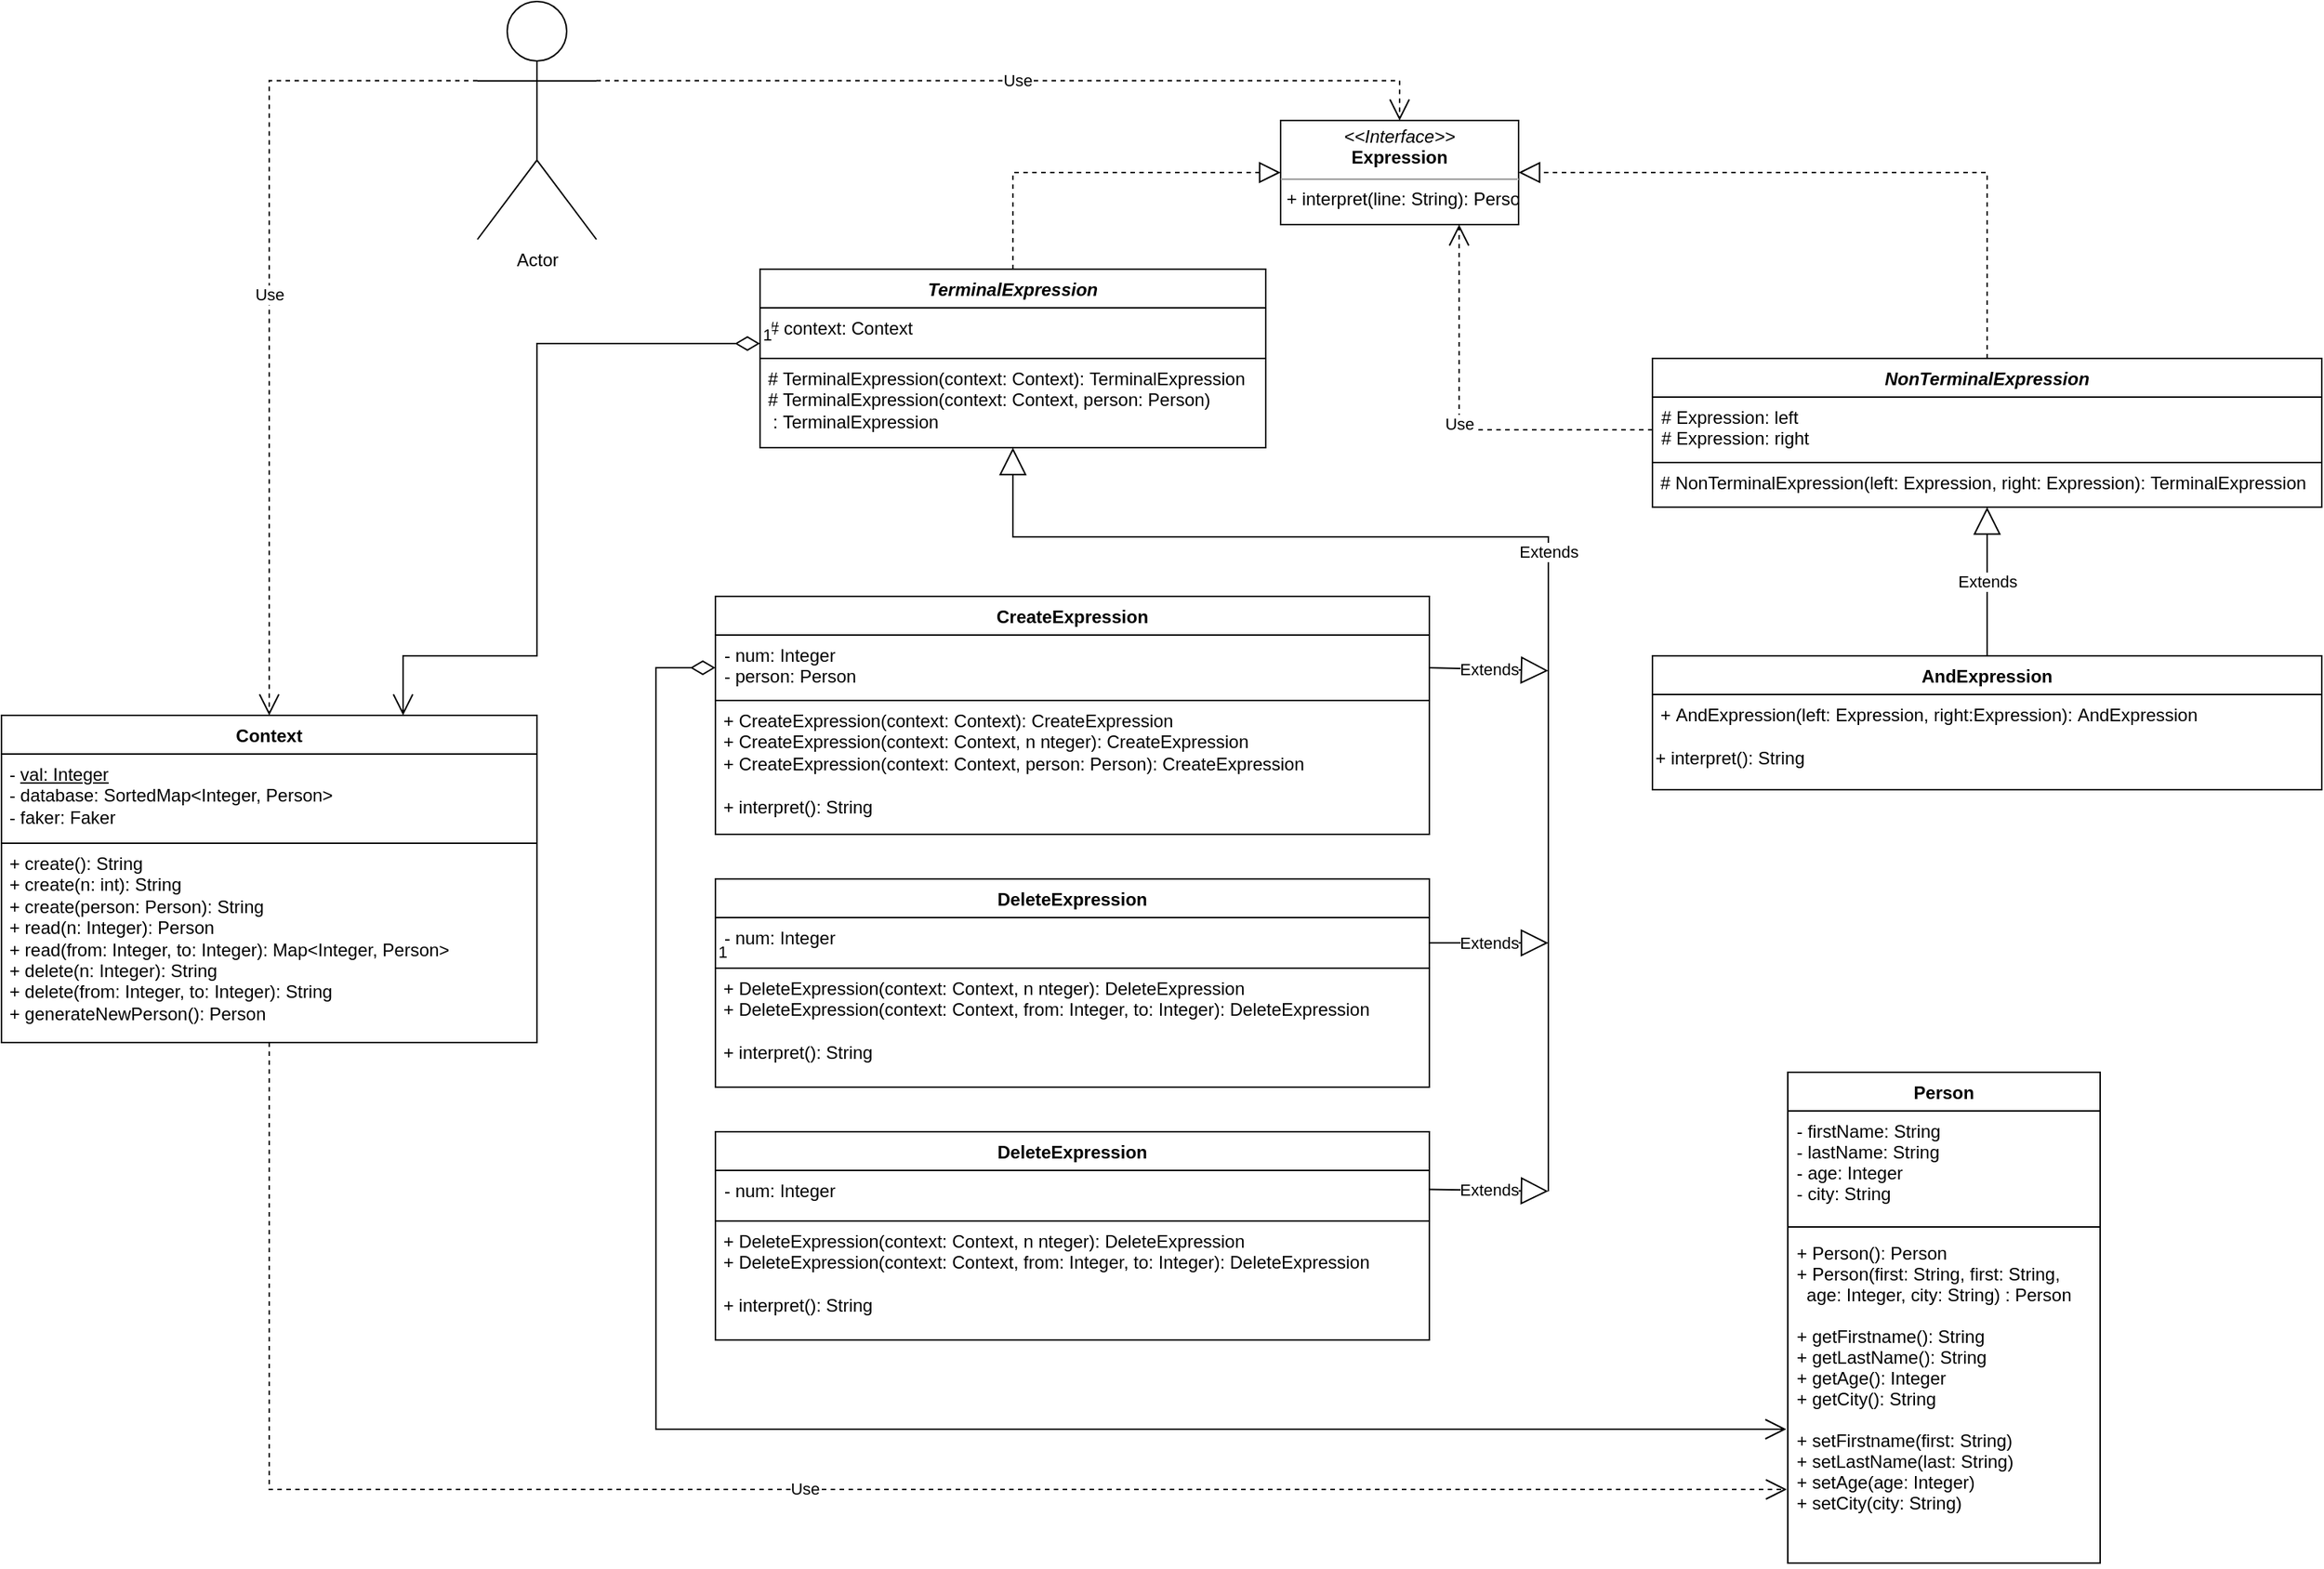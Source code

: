 <mxfile version="20.5.3" type="embed"><diagram id="23iRSUPoRavnBvh4doch" name="Page-1"><mxGraphModel dx="1490" dy="1167" grid="1" gridSize="10" guides="1" tooltips="1" connect="1" arrows="1" fold="1" page="1" pageScale="1" pageWidth="827" pageHeight="1169" math="0" shadow="0"><root><mxCell id="0"/><mxCell id="1" parent="0"/><mxCell id="33" value="Extends" style="endArrow=block;endSize=16;endFill=0;html=1;rounded=0;exitX=0.999;exitY=0.376;exitDx=0;exitDy=0;exitPerimeter=0;" parent="1" source="26" edge="1"><mxGeometry width="160" relative="1" as="geometry"><mxPoint x="840" y="750" as="sourcePoint"/><mxPoint x="1080" y="840" as="targetPoint"/></mxGeometry></mxCell><mxCell id="2" value="Actor" style="shape=umlActor;verticalLabelPosition=bottom;verticalAlign=top;html=1;outlineConnect=0;" parent="1" vertex="1"><mxGeometry x="360" y="40" width="80" height="160" as="geometry"/></mxCell><mxCell id="3" value="&lt;p style=&quot;margin:0px;margin-top:4px;text-align:center;&quot;&gt;&lt;i&gt;&amp;lt;&amp;lt;Interface&amp;gt;&amp;gt;&lt;/i&gt;&lt;br&gt;&lt;b&gt;Expression&lt;/b&gt;&lt;/p&gt;&lt;hr size=&quot;1&quot;&gt;&lt;p style=&quot;margin:0px;margin-left:4px;&quot;&gt;+ interpret(line: String): Person&lt;br&gt;&lt;/p&gt;" style="verticalAlign=top;align=left;overflow=fill;fontSize=12;fontFamily=Helvetica;html=1;" parent="1" vertex="1"><mxGeometry x="900" y="120" width="160" height="70" as="geometry"/></mxCell><mxCell id="5" value="TerminalExpression" style="swimlane;fontStyle=3;align=center;verticalAlign=middle;childLayout=stackLayout;horizontal=1;startSize=26;horizontalStack=0;resizeParent=1;resizeParentMax=0;resizeLast=0;collapsible=1;marginBottom=0;" parent="1" vertex="1"><mxGeometry x="550" y="220" width="340" height="120" as="geometry"/></mxCell><mxCell id="6" value="# context: Context&#10;" style="text;strokeColor=none;fillColor=none;align=left;verticalAlign=top;spacingLeft=4;spacingRight=4;overflow=hidden;rotatable=0;points=[[0,0.5],[1,0.5]];portConstraint=eastwest;" parent="5" vertex="1"><mxGeometry y="26" width="340" height="34" as="geometry"/></mxCell><mxCell id="9" value="&amp;nbsp;#&amp;nbsp;&lt;span style=&quot;text-align: center;&quot;&gt;TerminalExpression(context: Context):&amp;nbsp;&lt;/span&gt;&lt;span style=&quot;text-align: center;&quot;&gt;TerminalExpression&lt;br&gt;&lt;/span&gt;&amp;nbsp;#&amp;nbsp;&lt;span style=&quot;text-align: center;&quot;&gt;TerminalExpression(context: Context, person: Person)&lt;br&gt;&amp;nbsp; :&amp;nbsp;&lt;/span&gt;&lt;span style=&quot;text-align: center;&quot;&gt;TerminalExpression&lt;/span&gt;&lt;span style=&quot;text-align: center;&quot;&gt;&lt;br&gt;&lt;/span&gt;" style="rounded=0;whiteSpace=wrap;html=1;align=left;verticalAlign=top;" parent="5" vertex="1"><mxGeometry y="60" width="340" height="60" as="geometry"/></mxCell><mxCell id="10" value="NonTerminalExpression" style="swimlane;fontStyle=3;align=center;verticalAlign=middle;childLayout=stackLayout;horizontal=1;startSize=26;horizontalStack=0;resizeParent=1;resizeParentMax=0;resizeLast=0;collapsible=1;marginBottom=0;" parent="1" vertex="1"><mxGeometry x="1150" y="280" width="450" height="100" as="geometry"/></mxCell><mxCell id="11" value="# Expression: left&#10;# Expression: right" style="text;strokeColor=none;fillColor=none;align=left;verticalAlign=top;spacingLeft=4;spacingRight=4;overflow=hidden;rotatable=0;points=[[0,0.5],[1,0.5]];portConstraint=eastwest;" parent="10" vertex="1"><mxGeometry y="26" width="450" height="44" as="geometry"/></mxCell><mxCell id="12" value="&amp;nbsp;# Non&lt;span style=&quot;text-align: center;&quot;&gt;TerminalExpression(left: Expression,&lt;span style=&quot;white-space: pre;&quot;&gt; &lt;/span&gt;right: Expression):&amp;nbsp;&lt;/span&gt;&lt;span style=&quot;text-align: center;&quot;&gt;TerminalExpression&lt;br&gt;&lt;br&gt;&amp;nbsp;&lt;br&gt;&lt;/span&gt;" style="rounded=0;whiteSpace=wrap;html=1;align=left;verticalAlign=top;" parent="10" vertex="1"><mxGeometry y="70" width="450" height="30" as="geometry"/></mxCell><mxCell id="13" value="Context" style="swimlane;fontStyle=1;align=center;verticalAlign=top;childLayout=stackLayout;horizontal=1;startSize=26;horizontalStack=0;resizeParent=1;resizeParentMax=0;resizeLast=0;collapsible=1;marginBottom=0;" parent="1" vertex="1"><mxGeometry x="40" y="520" width="360" height="220" as="geometry"/></mxCell><mxCell id="37" value="&amp;nbsp;- &lt;u&gt;val: Integer&lt;/u&gt;&lt;br&gt;&amp;nbsp;- database: SortedMap&amp;lt;Integer, Person&amp;gt;&lt;br&gt;&amp;nbsp;- faker: Faker" style="rounded=0;whiteSpace=wrap;html=1;align=left;verticalAlign=top;" parent="13" vertex="1"><mxGeometry y="26" width="360" height="60" as="geometry"/></mxCell><mxCell id="36" value="&amp;nbsp;+ create(): String&lt;br&gt;&amp;nbsp;+ create(n: int): String&lt;br&gt;&amp;nbsp;+ create(person: Person): String&lt;br&gt;&amp;nbsp;+ read(n: Integer): Person&lt;br&gt;&amp;nbsp;+ read(from: Integer, to: Integer): Map&amp;lt;Integer, Person&amp;gt;&lt;br&gt;&amp;nbsp;+ delete(n: Integer): String&lt;br&gt;&amp;nbsp;+ delete(from: Integer, to: Integer): String&lt;br&gt;&amp;nbsp;+ generateNewPerson(): Person&lt;br&gt;" style="rounded=0;whiteSpace=wrap;html=1;align=left;verticalAlign=top;" parent="13" vertex="1"><mxGeometry y="86" width="360" height="134" as="geometry"/></mxCell><mxCell id="17" value="" style="endArrow=block;dashed=1;endFill=0;endSize=12;html=1;rounded=0;exitX=0.5;exitY=0;exitDx=0;exitDy=0;entryX=0;entryY=0.5;entryDx=0;entryDy=0;edgeStyle=orthogonalEdgeStyle;" parent="1" source="5" target="3" edge="1"><mxGeometry width="160" relative="1" as="geometry"><mxPoint x="600" y="510" as="sourcePoint"/><mxPoint x="760" y="510" as="targetPoint"/></mxGeometry></mxCell><mxCell id="18" value="" style="endArrow=block;dashed=1;endFill=0;endSize=12;html=1;rounded=0;exitX=0.5;exitY=0;exitDx=0;exitDy=0;entryX=1;entryY=0.5;entryDx=0;entryDy=0;edgeStyle=orthogonalEdgeStyle;" parent="1" source="10" target="3" edge="1"><mxGeometry width="160" relative="1" as="geometry"><mxPoint x="600" y="510" as="sourcePoint"/><mxPoint x="760" y="510" as="targetPoint"/></mxGeometry></mxCell><mxCell id="19" value="CreateExpression" style="swimlane;fontStyle=1;align=center;verticalAlign=middle;childLayout=stackLayout;horizontal=1;startSize=26;horizontalStack=0;resizeParent=1;resizeParentMax=0;resizeLast=0;collapsible=1;marginBottom=0;" parent="1" vertex="1"><mxGeometry x="520" y="440" width="480" height="160" as="geometry"/></mxCell><mxCell id="20" value="- num: Integer&#10;- person: Person" style="text;strokeColor=none;fillColor=none;align=left;verticalAlign=top;spacingLeft=4;spacingRight=4;overflow=hidden;rotatable=0;points=[[0,0.5],[1,0.5]];portConstraint=eastwest;" parent="19" vertex="1"><mxGeometry y="26" width="480" height="44" as="geometry"/></mxCell><mxCell id="21" value="&amp;nbsp;+&amp;nbsp;&lt;span style=&quot;text-align: center;&quot;&gt;CreateExpression(context: Context):&amp;nbsp;&lt;/span&gt;&lt;span style=&quot;text-align: center;&quot;&gt;CreateExpression&lt;br&gt;&lt;/span&gt;&amp;nbsp;+&amp;nbsp;&lt;span style=&quot;text-align: center;&quot;&gt;CreateExpression(context: Context, n nteger):&amp;nbsp;&lt;/span&gt;&lt;span style=&quot;text-align: center;&quot;&gt;CreateExpression&lt;/span&gt;&lt;span style=&quot;text-align: center;&quot;&gt;&lt;br&gt;&lt;/span&gt;&amp;nbsp;+&amp;nbsp;&lt;span style=&quot;text-align: center;&quot;&gt;CreateExpression(context: Context, person: Person):&amp;nbsp;&lt;/span&gt;&lt;span style=&quot;text-align: center;&quot;&gt;CreateExpression&lt;br&gt;&lt;/span&gt;&lt;span style=&quot;text-align: center;&quot;&gt;&lt;br&gt;&amp;nbsp;+ interpret(): String&lt;br&gt;&lt;/span&gt;" style="rounded=0;whiteSpace=wrap;html=1;align=left;verticalAlign=top;" parent="19" vertex="1"><mxGeometry y="70" width="480" height="90" as="geometry"/></mxCell><mxCell id="22" value="DeleteExpression" style="swimlane;fontStyle=1;align=center;verticalAlign=middle;childLayout=stackLayout;horizontal=1;startSize=26;horizontalStack=0;resizeParent=1;resizeParentMax=0;resizeLast=0;collapsible=1;marginBottom=0;" parent="1" vertex="1"><mxGeometry x="520" y="630" width="480" height="140" as="geometry"/></mxCell><mxCell id="23" value="- num: Integer" style="text;strokeColor=none;fillColor=none;align=left;verticalAlign=top;spacingLeft=4;spacingRight=4;overflow=hidden;rotatable=0;points=[[0,0.5],[1,0.5]];portConstraint=eastwest;" parent="22" vertex="1"><mxGeometry y="26" width="480" height="34" as="geometry"/></mxCell><mxCell id="24" value="&amp;nbsp;+&amp;nbsp;&lt;span style=&quot;text-align: center;&quot;&gt;DeleteExpression&lt;/span&gt;&lt;span style=&quot;text-align: center;&quot;&gt;(context: Context, n nteger):&amp;nbsp;&lt;/span&gt;&lt;span style=&quot;text-align: center;&quot;&gt;DeleteExpression&lt;/span&gt;&lt;span style=&quot;text-align: center;&quot;&gt;&lt;br&gt;&lt;/span&gt;&amp;nbsp;+&amp;nbsp;&lt;span style=&quot;text-align: center;&quot;&gt;DeleteExpression&lt;/span&gt;&lt;span style=&quot;text-align: center;&quot;&gt;(context: Context,&amp;nbsp;from: Integer, to: Integer):&amp;nbsp;&lt;/span&gt;&lt;span style=&quot;text-align: center;&quot;&gt;DeleteExpression&lt;/span&gt;&lt;span style=&quot;text-align: center;&quot;&gt;&lt;br&gt;&lt;/span&gt;&lt;span style=&quot;text-align: center;&quot;&gt;&lt;br&gt;&amp;nbsp;+ interpret(): String&lt;br&gt;&lt;/span&gt;" style="rounded=0;whiteSpace=wrap;html=1;align=left;verticalAlign=top;" parent="22" vertex="1"><mxGeometry y="60" width="480" height="80" as="geometry"/></mxCell><mxCell id="25" value="DeleteExpression" style="swimlane;fontStyle=1;align=center;verticalAlign=middle;childLayout=stackLayout;horizontal=1;startSize=26;horizontalStack=0;resizeParent=1;resizeParentMax=0;resizeLast=0;collapsible=1;marginBottom=0;" parent="1" vertex="1"><mxGeometry x="520" y="800" width="480" height="140" as="geometry"/></mxCell><mxCell id="26" value="- num: Integer" style="text;strokeColor=none;fillColor=none;align=left;verticalAlign=top;spacingLeft=4;spacingRight=4;overflow=hidden;rotatable=0;points=[[0,0.5],[1,0.5]];portConstraint=eastwest;" parent="25" vertex="1"><mxGeometry y="26" width="480" height="34" as="geometry"/></mxCell><mxCell id="27" value="&amp;nbsp;+&amp;nbsp;&lt;span style=&quot;text-align: center;&quot;&gt;DeleteExpression&lt;/span&gt;&lt;span style=&quot;text-align: center;&quot;&gt;(context: Context, n nteger):&amp;nbsp;&lt;/span&gt;&lt;span style=&quot;text-align: center;&quot;&gt;DeleteExpression&lt;/span&gt;&lt;span style=&quot;text-align: center;&quot;&gt;&lt;br&gt;&lt;/span&gt;&amp;nbsp;+&amp;nbsp;&lt;span style=&quot;text-align: center;&quot;&gt;DeleteExpression&lt;/span&gt;&lt;span style=&quot;text-align: center;&quot;&gt;(context: Context,&amp;nbsp;from: Integer, to: Integer):&amp;nbsp;&lt;/span&gt;&lt;span style=&quot;text-align: center;&quot;&gt;DeleteExpression&lt;/span&gt;&lt;span style=&quot;text-align: center;&quot;&gt;&lt;br&gt;&lt;/span&gt;&lt;span style=&quot;text-align: center;&quot;&gt;&lt;br&gt;&amp;nbsp;+ interpret(): String&lt;br&gt;&lt;/span&gt;" style="rounded=0;whiteSpace=wrap;html=1;align=left;verticalAlign=top;" parent="25" vertex="1"><mxGeometry y="60" width="480" height="80" as="geometry"/></mxCell><mxCell id="28" value="AndExpression" style="swimlane;fontStyle=1;align=center;verticalAlign=middle;childLayout=stackLayout;horizontal=1;startSize=26;horizontalStack=0;resizeParent=1;resizeParentMax=0;resizeLast=0;collapsible=1;marginBottom=0;" parent="1" vertex="1"><mxGeometry x="1150" y="480" width="450" height="90" as="geometry"/></mxCell><mxCell id="30" value="&amp;nbsp;+&amp;nbsp;&lt;span style=&quot;text-align: center;&quot;&gt;AndExpression(left: Expression, right:Expression):&amp;nbsp;&lt;/span&gt;&lt;span style=&quot;text-align: center;&quot;&gt;AndExpression&lt;br&gt;&lt;br&gt;&lt;/span&gt;&lt;span style=&quot;text-align: center;&quot;&gt;+ interpret(): String&lt;/span&gt;&lt;span style=&quot;text-align: center;&quot;&gt;&lt;br&gt;&lt;/span&gt;" style="rounded=0;whiteSpace=wrap;html=1;align=left;verticalAlign=top;" parent="28" vertex="1"><mxGeometry y="26" width="450" height="64" as="geometry"/></mxCell><mxCell id="31" value="Extends" style="endArrow=block;endSize=16;endFill=0;html=1;rounded=0;exitX=0.5;exitY=0;exitDx=0;exitDy=0;entryX=0.5;entryY=1;entryDx=0;entryDy=0;" parent="1" source="28" target="12" edge="1"><mxGeometry width="160" relative="1" as="geometry"><mxPoint x="1260" y="320" as="sourcePoint"/><mxPoint x="1420" y="320" as="targetPoint"/></mxGeometry></mxCell><mxCell id="32" value="Extends" style="endArrow=block;endSize=16;endFill=0;html=1;rounded=0;entryX=0.5;entryY=1;entryDx=0;entryDy=0;edgeStyle=orthogonalEdgeStyle;" parent="1" target="5" edge="1"><mxGeometry width="160" relative="1" as="geometry"><mxPoint x="1080" y="840" as="sourcePoint"/><mxPoint x="990" y="460" as="targetPoint"/><Array as="points"><mxPoint x="1080" y="400"/><mxPoint x="720" y="400"/></Array></mxGeometry></mxCell><mxCell id="34" value="Extends" style="endArrow=block;endSize=16;endFill=0;html=1;rounded=0;exitX=1;exitY=0.5;exitDx=0;exitDy=0;" parent="1" source="23" edge="1"><mxGeometry width="160" relative="1" as="geometry"><mxPoint x="1009.52" y="892.544" as="sourcePoint"/><mxPoint x="1080" y="673" as="targetPoint"/></mxGeometry></mxCell><mxCell id="35" value="Extends" style="endArrow=block;endSize=16;endFill=0;html=1;rounded=0;exitX=1;exitY=0.5;exitDx=0;exitDy=0;" parent="1" source="20" edge="1"><mxGeometry width="160" relative="1" as="geometry"><mxPoint x="820" y="600" as="sourcePoint"/><mxPoint x="1080" y="490" as="targetPoint"/></mxGeometry></mxCell><mxCell id="49" value="Use" style="endArrow=open;endSize=12;dashed=1;html=1;rounded=0;exitX=1;exitY=0.333;exitDx=0;exitDy=0;exitPerimeter=0;entryX=0.5;entryY=0;entryDx=0;entryDy=0;edgeStyle=orthogonalEdgeStyle;" parent="1" source="2" target="3" edge="1"><mxGeometry width="160" relative="1" as="geometry"><mxPoint x="490" y="220" as="sourcePoint"/><mxPoint x="1020" y="90" as="targetPoint"/></mxGeometry></mxCell><mxCell id="50" value="Use" style="endArrow=open;endSize=12;dashed=1;html=1;rounded=0;exitX=0;exitY=0.333;exitDx=0;exitDy=0;exitPerimeter=0;entryX=0.5;entryY=0;entryDx=0;entryDy=0;edgeStyle=orthogonalEdgeStyle;" parent="1" source="2" target="13" edge="1"><mxGeometry width="160" relative="1" as="geometry"><mxPoint x="310" y="350" as="sourcePoint"/><mxPoint x="470" y="350" as="targetPoint"/><Array as="points"><mxPoint x="220" y="93"/></Array></mxGeometry></mxCell><mxCell id="51" value="Person" style="swimlane;fontStyle=1;align=center;verticalAlign=top;childLayout=stackLayout;horizontal=1;startSize=26;horizontalStack=0;resizeParent=1;resizeParentMax=0;resizeLast=0;collapsible=1;marginBottom=0;" parent="1" vertex="1"><mxGeometry x="1241" y="760" width="210" height="330" as="geometry"/></mxCell><mxCell id="52" value="- firstName: String&#10;- lastName: String&#10;- age: Integer&#10;- city: String" style="text;strokeColor=none;fillColor=none;align=left;verticalAlign=top;spacingLeft=4;spacingRight=4;overflow=hidden;rotatable=0;points=[[0,0.5],[1,0.5]];portConstraint=eastwest;" parent="51" vertex="1"><mxGeometry y="26" width="210" height="74" as="geometry"/></mxCell><mxCell id="53" value="" style="line;strokeWidth=1;fillColor=none;align=left;verticalAlign=middle;spacingTop=-1;spacingLeft=3;spacingRight=3;rotatable=0;labelPosition=right;points=[];portConstraint=eastwest;strokeColor=inherit;" parent="51" vertex="1"><mxGeometry y="100" width="210" height="8" as="geometry"/></mxCell><mxCell id="54" value="+ Person(): Person&#10;+ Person(first: String, first: String,&#10;    age: Integer, city: String) : Person&#10;&#10;+ getFirstname(): String&#10;+ getLastName(): String&#10;+ getAge(): Integer&#10;+ getCity(): String&#10;&#10;+ setFirstname(first: String)&#10;+ setLastName(last: String)&#10;+ setAge(age: Integer)&#10;+ setCity(city: String)&#10;" style="text;strokeColor=none;fillColor=none;align=left;verticalAlign=top;spacingLeft=4;spacingRight=4;overflow=hidden;rotatable=0;points=[[0,0.5],[1,0.5]];portConstraint=eastwest;" parent="51" vertex="1"><mxGeometry y="108" width="210" height="222" as="geometry"/></mxCell><mxCell id="55" value="Use" style="endArrow=open;endSize=12;dashed=1;html=1;rounded=0;exitX=0.5;exitY=1;exitDx=0;exitDy=0;edgeStyle=orthogonalEdgeStyle;entryX=-0.003;entryY=0.777;entryDx=0;entryDy=0;entryPerimeter=0;" parent="1" source="13" target="54" edge="1"><mxGeometry width="160" relative="1" as="geometry"><mxPoint x="830" y="870" as="sourcePoint"/><mxPoint x="1220" y="1030" as="targetPoint"/><Array as="points"><mxPoint x="220" y="1040"/></Array></mxGeometry></mxCell><mxCell id="61" value="Use" style="endArrow=open;endSize=12;dashed=1;html=1;rounded=0;exitX=0;exitY=0.5;exitDx=0;exitDy=0;entryX=0.75;entryY=1;entryDx=0;entryDy=0;edgeStyle=orthogonalEdgeStyle;" parent="1" source="11" target="3" edge="1"><mxGeometry width="160" relative="1" as="geometry"><mxPoint x="1030" y="300" as="sourcePoint"/><mxPoint x="1190" y="300" as="targetPoint"/></mxGeometry></mxCell><mxCell id="66" value="1" style="endArrow=open;html=1;endSize=12;startArrow=diamondThin;startSize=14;startFill=0;edgeStyle=orthogonalEdgeStyle;align=left;verticalAlign=bottom;rounded=0;entryX=0.75;entryY=0;entryDx=0;entryDy=0;exitX=0;exitY=0.706;exitDx=0;exitDy=0;exitPerimeter=0;" parent="1" source="6" target="13" edge="1"><mxGeometry x="-1" y="3" relative="1" as="geometry"><mxPoint x="520" y="270" as="sourcePoint"/><mxPoint x="860" y="560" as="targetPoint"/><Array as="points"><mxPoint x="400" y="270"/><mxPoint x="400" y="480"/><mxPoint x="310" y="480"/></Array></mxGeometry></mxCell><mxCell id="67" value="1" style="endArrow=open;html=1;endSize=12;startArrow=diamondThin;startSize=14;startFill=0;edgeStyle=orthogonalEdgeStyle;align=left;verticalAlign=bottom;rounded=0;exitX=0;exitY=0.5;exitDx=0;exitDy=0;" parent="1" edge="1" source="20"><mxGeometry x="-1" y="190" relative="1" as="geometry"><mxPoint x="1050" y="1010" as="sourcePoint"/><mxPoint x="1240" y="1000" as="targetPoint"/><Array as="points"><mxPoint x="480" y="488"/><mxPoint x="480" y="1000"/></Array><mxPoint y="10" as="offset"/></mxGeometry></mxCell></root></mxGraphModel></diagram></mxfile>